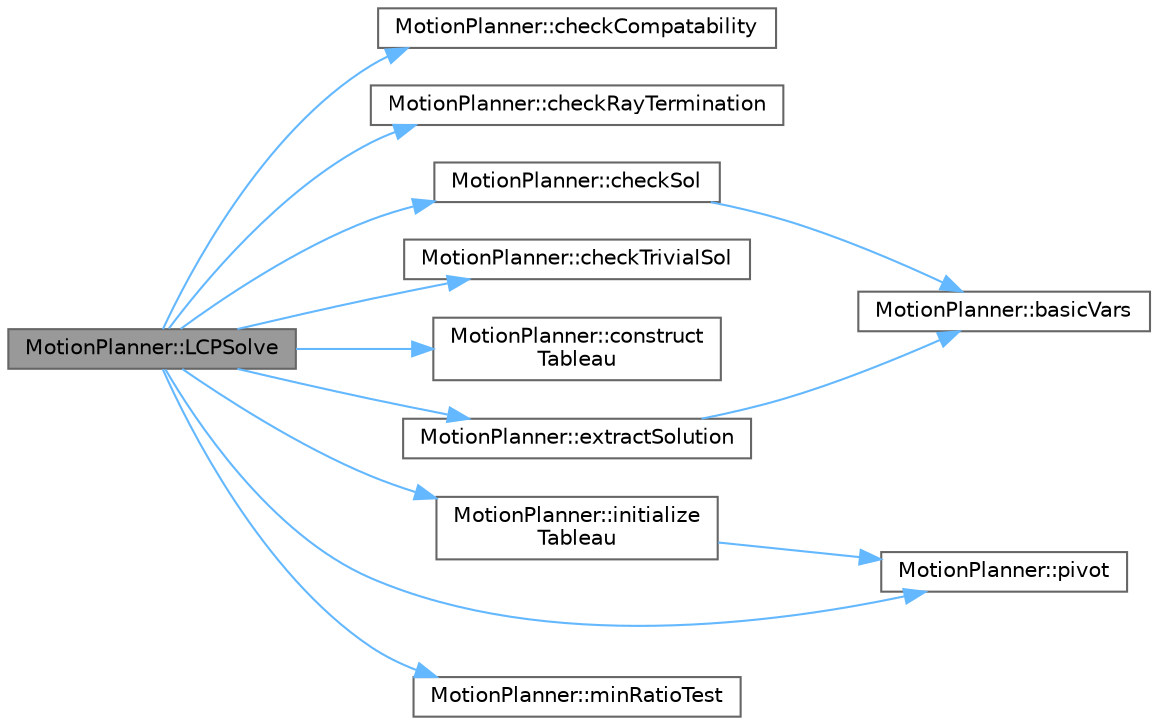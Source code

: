 digraph "MotionPlanner::LCPSolve"
{
 // LATEX_PDF_SIZE
  bgcolor="transparent";
  edge [fontname=Helvetica,fontsize=10,labelfontname=Helvetica,labelfontsize=10];
  node [fontname=Helvetica,fontsize=10,shape=box,height=0.2,width=0.4];
  rankdir="LR";
  Node1 [label="MotionPlanner::LCPSolve",height=0.2,width=0.4,color="gray40", fillcolor="grey60", style="filled", fontcolor="black",tooltip=" "];
  Node1 -> Node2 [color="steelblue1",style="solid"];
  Node2 [label="MotionPlanner::checkCompatability",height=0.2,width=0.4,color="grey40", fillcolor="white", style="filled",URL="$namespace_motion_planner.html#ae1b115f72d4d3bd5de69e341073d2aa4",tooltip=" "];
  Node1 -> Node3 [color="steelblue1",style="solid"];
  Node3 [label="MotionPlanner::checkRayTermination",height=0.2,width=0.4,color="grey40", fillcolor="white", style="filled",URL="$namespace_motion_planner.html#acbb7fb99b90e05dbea627c91527e7fc8",tooltip=" "];
  Node1 -> Node4 [color="steelblue1",style="solid"];
  Node4 [label="MotionPlanner::checkSol",height=0.2,width=0.4,color="grey40", fillcolor="white", style="filled",URL="$namespace_motion_planner.html#a010825968ea03c7a2ba96393529407c0",tooltip=" "];
  Node4 -> Node5 [color="steelblue1",style="solid"];
  Node5 [label="MotionPlanner::basicVars",height=0.2,width=0.4,color="grey40", fillcolor="white", style="filled",URL="$namespace_motion_planner.html#afca784c48c1f2c8cc281da274b927ac7",tooltip=" "];
  Node1 -> Node6 [color="steelblue1",style="solid"];
  Node6 [label="MotionPlanner::checkTrivialSol",height=0.2,width=0.4,color="grey40", fillcolor="white", style="filled",URL="$namespace_motion_planner.html#a783cb9f315cb4775fb7eee5b01177e40",tooltip=" "];
  Node1 -> Node7 [color="steelblue1",style="solid"];
  Node7 [label="MotionPlanner::construct\lTableau",height=0.2,width=0.4,color="grey40", fillcolor="white", style="filled",URL="$namespace_motion_planner.html#a86cfb0f8c26ffb7619e5c7183a31b3d7",tooltip=" "];
  Node1 -> Node8 [color="steelblue1",style="solid"];
  Node8 [label="MotionPlanner::extractSolution",height=0.2,width=0.4,color="grey40", fillcolor="white", style="filled",URL="$namespace_motion_planner.html#a2486968c6dc8966bd9da0f07203eec13",tooltip=" "];
  Node8 -> Node5 [color="steelblue1",style="solid"];
  Node1 -> Node9 [color="steelblue1",style="solid"];
  Node9 [label="MotionPlanner::initialize\lTableau",height=0.2,width=0.4,color="grey40", fillcolor="white", style="filled",URL="$namespace_motion_planner.html#a0fece43faeb908abee8cb0b6f2d5f58d",tooltip=" "];
  Node9 -> Node10 [color="steelblue1",style="solid"];
  Node10 [label="MotionPlanner::pivot",height=0.2,width=0.4,color="grey40", fillcolor="white", style="filled",URL="$namespace_motion_planner.html#a03ab474b70b7d0aac53901821cc6cc4c",tooltip=" "];
  Node1 -> Node11 [color="steelblue1",style="solid"];
  Node11 [label="MotionPlanner::minRatioTest",height=0.2,width=0.4,color="grey40", fillcolor="white", style="filled",URL="$namespace_motion_planner.html#a08b88244b39d11c6cc431b702530c52f",tooltip=" "];
  Node1 -> Node10 [color="steelblue1",style="solid"];
}
